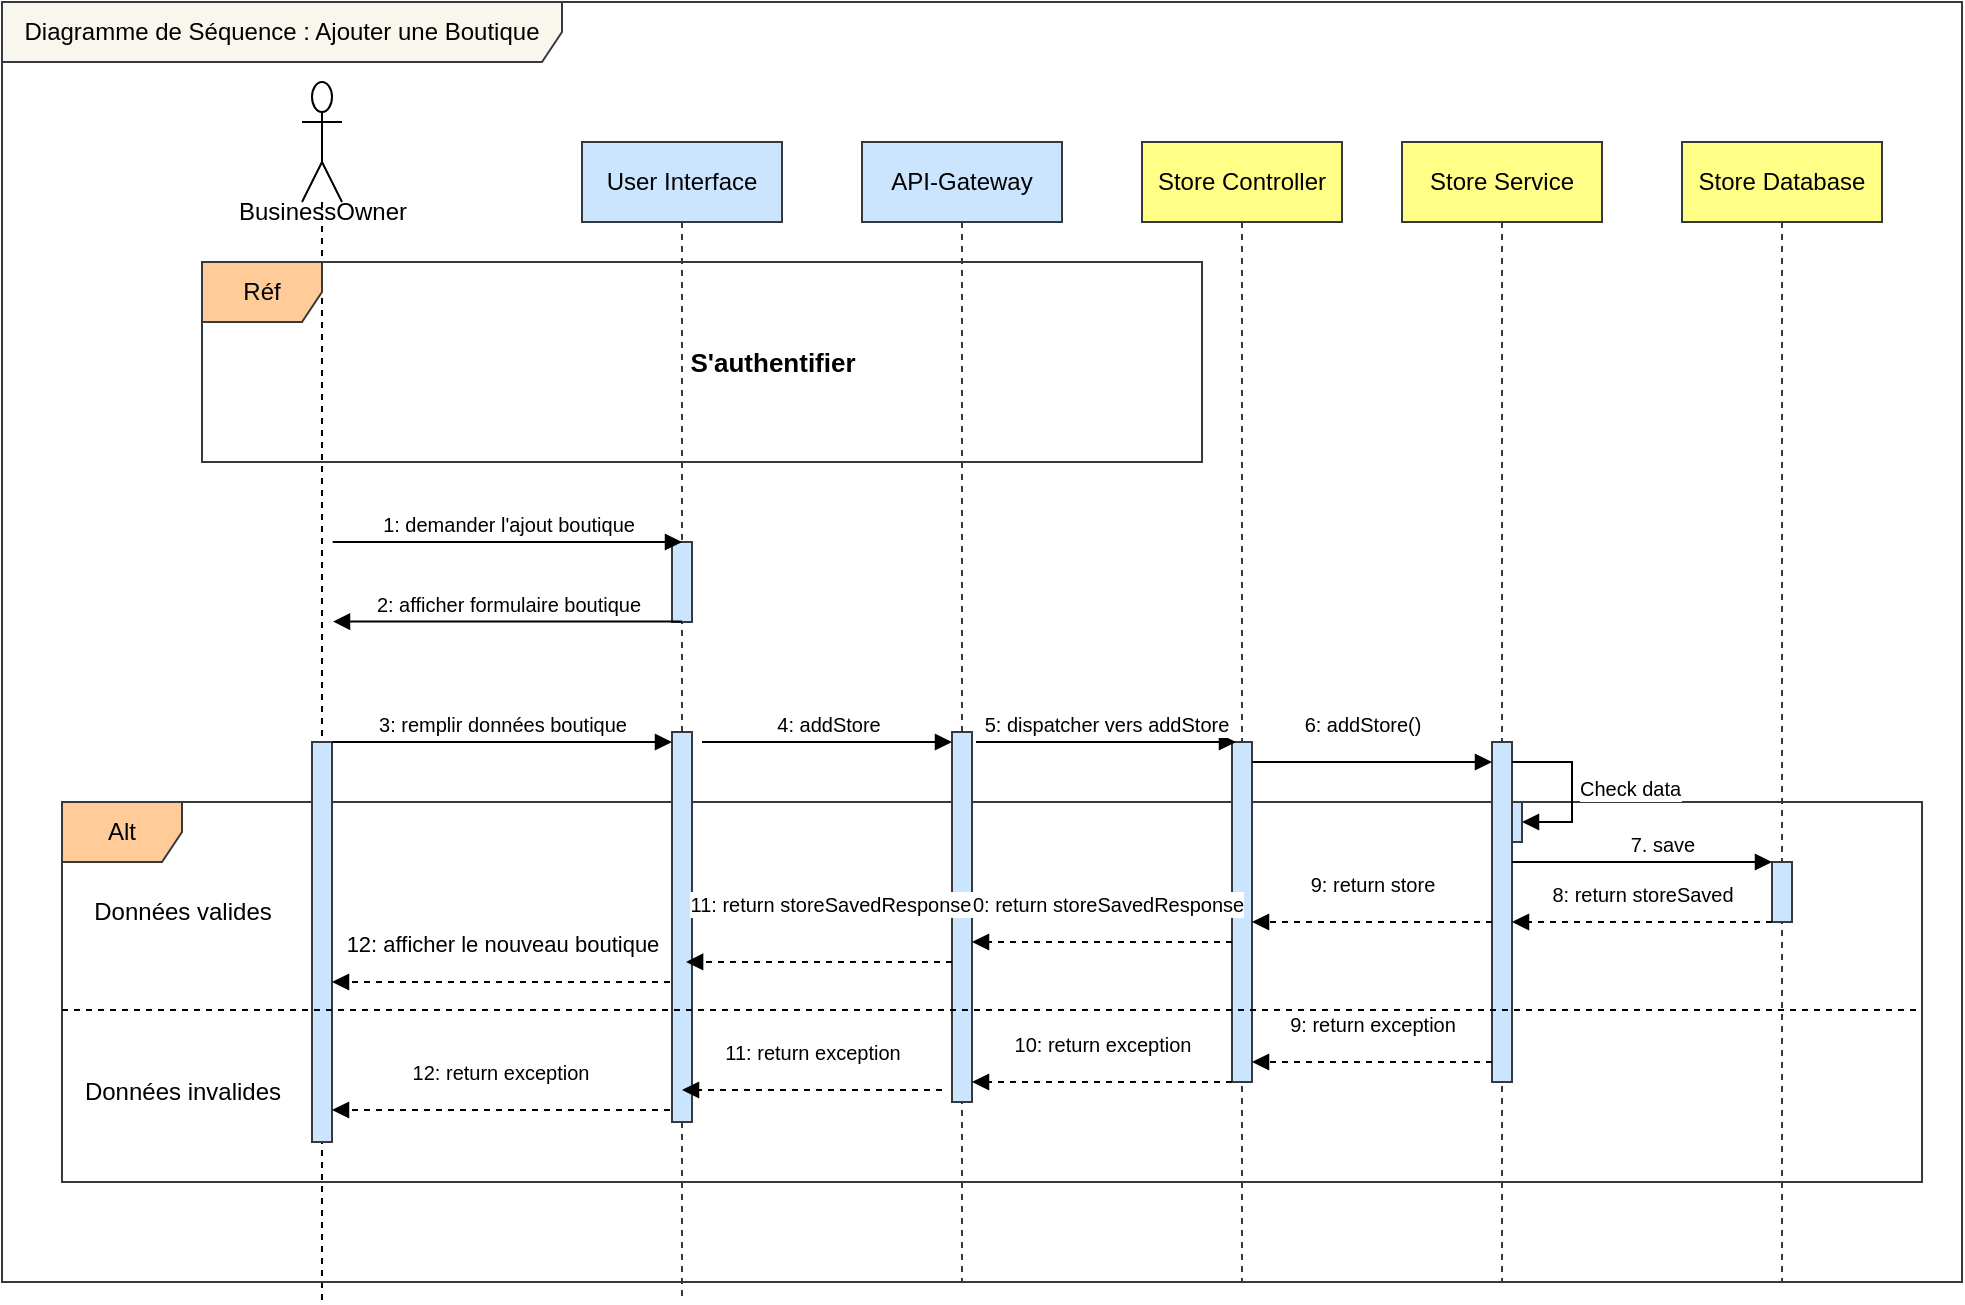 <mxfile version="24.7.16">
  <diagram name="Page-1" id="CUT6bJymwWr5IvbvF8DB">
    <mxGraphModel dx="1007" dy="523" grid="1" gridSize="10" guides="1" tooltips="1" connect="1" arrows="1" fold="1" page="1" pageScale="1" pageWidth="827" pageHeight="1169" math="0" shadow="0">
      <root>
        <mxCell id="0" />
        <mxCell id="1" parent="0" />
        <mxCell id="-UpK1C25vsjdMaOMGYt--1" value="Alt" style="shape=umlFrame;whiteSpace=wrap;html=1;pointerEvents=0;fillColor=#ffcc99;strokeColor=#36393d;" parent="1" vertex="1">
          <mxGeometry x="240" y="440" width="930" height="190" as="geometry" />
        </mxCell>
        <mxCell id="-UpK1C25vsjdMaOMGYt--2" value="" style="shape=umlLifeline;perimeter=lifelinePerimeter;whiteSpace=wrap;html=1;container=1;dropTarget=0;collapsible=0;recursiveResize=0;outlineConnect=0;portConstraint=eastwest;newEdgeStyle={&quot;curved&quot;:0,&quot;rounded&quot;:0};participant=umlActor;size=60;" parent="1" vertex="1">
          <mxGeometry x="360" y="80" width="20" height="610" as="geometry" />
        </mxCell>
        <mxCell id="-UpK1C25vsjdMaOMGYt--29" value="" style="html=1;points=[[0,0,0,0,5],[0,1,0,0,-5],[1,0,0,0,5],[1,1,0,0,-5]];perimeter=orthogonalPerimeter;outlineConnect=0;targetShapes=umlLifeline;portConstraint=eastwest;newEdgeStyle={&quot;curved&quot;:0,&quot;rounded&quot;:0};fillColor=#cce5ff;strokeColor=#36393d;" parent="-UpK1C25vsjdMaOMGYt--2" vertex="1">
          <mxGeometry x="5" y="330" width="10" height="200" as="geometry" />
        </mxCell>
        <mxCell id="-UpK1C25vsjdMaOMGYt--3" value="User Interface" style="shape=umlLifeline;perimeter=lifelinePerimeter;whiteSpace=wrap;html=1;container=1;dropTarget=0;collapsible=0;recursiveResize=0;outlineConnect=0;portConstraint=eastwest;newEdgeStyle={&quot;curved&quot;:0,&quot;rounded&quot;:0};fillColor=#cce5ff;strokeColor=#36393d;" parent="1" vertex="1">
          <mxGeometry x="500" y="110" width="100" height="580" as="geometry" />
        </mxCell>
        <mxCell id="-UpK1C25vsjdMaOMGYt--6" value="" style="html=1;points=[[0,0,0,0,5],[0,1,0,0,-5],[1,0,0,0,5],[1,1,0,0,-5]];perimeter=orthogonalPerimeter;outlineConnect=0;targetShapes=umlLifeline;portConstraint=eastwest;newEdgeStyle={&quot;curved&quot;:0,&quot;rounded&quot;:0};" parent="-UpK1C25vsjdMaOMGYt--3" vertex="1">
          <mxGeometry x="45" y="360" width="10" height="40" as="geometry" />
        </mxCell>
        <mxCell id="-UpK1C25vsjdMaOMGYt--30" value="" style="html=1;points=[[0,0,0,0,5],[0,1,0,0,-5],[1,0,0,0,5],[1,1,0,0,-5]];perimeter=orthogonalPerimeter;outlineConnect=0;targetShapes=umlLifeline;portConstraint=eastwest;newEdgeStyle={&quot;curved&quot;:0,&quot;rounded&quot;:0};fillColor=#cce5ff;strokeColor=#36393d;" parent="-UpK1C25vsjdMaOMGYt--3" vertex="1">
          <mxGeometry x="45" y="295" width="10" height="195" as="geometry" />
        </mxCell>
        <mxCell id="-UpK1C25vsjdMaOMGYt--25" value="" style="html=1;points=[[0,0,0,0,5],[0,1,0,0,-5],[1,0,0,0,5],[1,1,0,0,-5]];perimeter=orthogonalPerimeter;outlineConnect=0;targetShapes=umlLifeline;portConstraint=eastwest;newEdgeStyle={&quot;curved&quot;:0,&quot;rounded&quot;:0};fillColor=#cce5ff;strokeColor=#36393d;" parent="-UpK1C25vsjdMaOMGYt--3" vertex="1">
          <mxGeometry x="45" y="200" width="10" height="40" as="geometry" />
        </mxCell>
        <mxCell id="-UpK1C25vsjdMaOMGYt--9" value="API-Gateway" style="shape=umlLifeline;perimeter=lifelinePerimeter;whiteSpace=wrap;html=1;container=1;dropTarget=0;collapsible=0;recursiveResize=0;outlineConnect=0;portConstraint=eastwest;newEdgeStyle={&quot;curved&quot;:0,&quot;rounded&quot;:0};fillColor=#cce5ff;strokeColor=#36393d;" parent="1" vertex="1">
          <mxGeometry x="640" y="110" width="100" height="570" as="geometry" />
        </mxCell>
        <mxCell id="-UpK1C25vsjdMaOMGYt--32" value="" style="html=1;points=[[0,0,0,0,5],[0,1,0,0,-5],[1,0,0,0,5],[1,1,0,0,-5]];perimeter=orthogonalPerimeter;outlineConnect=0;targetShapes=umlLifeline;portConstraint=eastwest;newEdgeStyle={&quot;curved&quot;:0,&quot;rounded&quot;:0};fillColor=#cce5ff;strokeColor=#36393d;" parent="-UpK1C25vsjdMaOMGYt--9" vertex="1">
          <mxGeometry x="45" y="295" width="10" height="185" as="geometry" />
        </mxCell>
        <mxCell id="-UpK1C25vsjdMaOMGYt--16" value="Store Controller" style="shape=umlLifeline;perimeter=lifelinePerimeter;whiteSpace=wrap;html=1;container=1;dropTarget=0;collapsible=0;recursiveResize=0;outlineConnect=0;portConstraint=eastwest;newEdgeStyle={&quot;curved&quot;:0,&quot;rounded&quot;:0};fillColor=#ffff88;strokeColor=#36393d;" parent="1" vertex="1">
          <mxGeometry x="780" y="110" width="100" height="570" as="geometry" />
        </mxCell>
        <mxCell id="-UpK1C25vsjdMaOMGYt--19" value="Store Service" style="shape=umlLifeline;perimeter=lifelinePerimeter;whiteSpace=wrap;html=1;container=1;dropTarget=0;collapsible=0;recursiveResize=0;outlineConnect=0;portConstraint=eastwest;newEdgeStyle={&quot;curved&quot;:0,&quot;rounded&quot;:0};fillColor=#ffff88;strokeColor=#36393d;" parent="1" vertex="1">
          <mxGeometry x="910" y="110" width="100" height="570" as="geometry" />
        </mxCell>
        <mxCell id="-UpK1C25vsjdMaOMGYt--20" value="Store Database" style="shape=umlLifeline;perimeter=lifelinePerimeter;whiteSpace=wrap;html=1;container=1;dropTarget=0;collapsible=0;recursiveResize=0;outlineConnect=0;portConstraint=eastwest;newEdgeStyle={&quot;curved&quot;:0,&quot;rounded&quot;:0};fillColor=#ffff88;strokeColor=#36393d;" parent="1" vertex="1">
          <mxGeometry x="1050" y="110" width="100" height="570" as="geometry" />
        </mxCell>
        <mxCell id="-UpK1C25vsjdMaOMGYt--21" value="Réf" style="shape=umlFrame;whiteSpace=wrap;html=1;pointerEvents=0;fillColor=#ffcc99;strokeColor=#36393d;" parent="1" vertex="1">
          <mxGeometry x="310" y="170" width="500" height="100" as="geometry" />
        </mxCell>
        <mxCell id="-UpK1C25vsjdMaOMGYt--22" value="&lt;b&gt;&lt;font style=&quot;font-size: 13px;&quot;&gt;S&#39;authentifier&lt;/font&gt;&lt;/b&gt;" style="text;html=1;align=center;verticalAlign=middle;resizable=0;points=[];autosize=1;strokeColor=none;fillColor=none;" parent="1" vertex="1">
          <mxGeometry x="540" y="205" width="110" height="30" as="geometry" />
        </mxCell>
        <mxCell id="-UpK1C25vsjdMaOMGYt--26" value="&lt;font style=&quot;font-size: 10px;&quot;&gt;1: demander l&#39;ajout boutique&lt;/font&gt;" style="html=1;verticalAlign=bottom;endArrow=block;curved=0;rounded=0;" parent="1" edge="1">
          <mxGeometry width="80" relative="1" as="geometry">
            <mxPoint x="375.31" y="310" as="sourcePoint" />
            <mxPoint x="550" y="310" as="targetPoint" />
          </mxGeometry>
        </mxCell>
        <mxCell id="-UpK1C25vsjdMaOMGYt--27" value="&lt;font style=&quot;font-size: 10px;&quot;&gt;2: afficher formulaire boutique&lt;/font&gt;" style="html=1;verticalAlign=bottom;endArrow=block;curved=0;rounded=0;entryX=1;entryY=1;entryDx=0;entryDy=-5;entryPerimeter=0;" parent="1" edge="1">
          <mxGeometry width="80" relative="1" as="geometry">
            <mxPoint x="550" y="349.76" as="sourcePoint" />
            <mxPoint x="375.5" y="349.76" as="targetPoint" />
          </mxGeometry>
        </mxCell>
        <mxCell id="-UpK1C25vsjdMaOMGYt--28" value="&lt;font style=&quot;font-size: 10px;&quot;&gt;3: remplir données boutique&lt;/font&gt;" style="html=1;verticalAlign=bottom;endArrow=block;curved=0;rounded=0;entryX=0;entryY=0;entryDx=0;entryDy=5;entryPerimeter=0;" parent="1" source="-UpK1C25vsjdMaOMGYt--29" target="-UpK1C25vsjdMaOMGYt--30" edge="1">
          <mxGeometry width="80" relative="1" as="geometry">
            <mxPoint x="380" y="410" as="sourcePoint" />
            <mxPoint x="540" y="410" as="targetPoint" />
          </mxGeometry>
        </mxCell>
        <mxCell id="-UpK1C25vsjdMaOMGYt--31" value="&lt;font style=&quot;font-size: 10px;&quot;&gt;4: addStore&lt;/font&gt;" style="html=1;verticalAlign=bottom;endArrow=block;curved=0;rounded=0;entryX=0;entryY=0;entryDx=0;entryDy=5;entryPerimeter=0;" parent="1" target="-UpK1C25vsjdMaOMGYt--32" edge="1">
          <mxGeometry width="80" relative="1" as="geometry">
            <mxPoint x="560" y="410" as="sourcePoint" />
            <mxPoint x="680" y="410" as="targetPoint" />
          </mxGeometry>
        </mxCell>
        <mxCell id="-UpK1C25vsjdMaOMGYt--33" value="" style="html=1;points=[[0,0,0,0,5],[0,1,0,0,-5],[1,0,0,0,5],[1,1,0,0,-5]];perimeter=orthogonalPerimeter;outlineConnect=0;targetShapes=umlLifeline;portConstraint=eastwest;newEdgeStyle={&quot;curved&quot;:0,&quot;rounded&quot;:0};fillColor=#cce5ff;strokeColor=#36393d;" parent="1" vertex="1">
          <mxGeometry x="825" y="410" width="10" height="170" as="geometry" />
        </mxCell>
        <mxCell id="-UpK1C25vsjdMaOMGYt--34" value="" style="html=1;points=[[0,0,0,0,5],[0,1,0,0,-5],[1,0,0,0,5],[1,1,0,0,-5]];perimeter=orthogonalPerimeter;outlineConnect=0;targetShapes=umlLifeline;portConstraint=eastwest;newEdgeStyle={&quot;curved&quot;:0,&quot;rounded&quot;:0};fillColor=#cce5ff;strokeColor=#36393d;" parent="1" vertex="1">
          <mxGeometry x="955" y="410" width="10" height="170" as="geometry" />
        </mxCell>
        <mxCell id="-UpK1C25vsjdMaOMGYt--35" value="&lt;font style=&quot;font-size: 10px;&quot;&gt;5: dispatcher vers addStore&lt;/font&gt;" style="html=1;verticalAlign=bottom;endArrow=block;curved=0;rounded=0;" parent="1" edge="1">
          <mxGeometry width="80" relative="1" as="geometry">
            <mxPoint x="697" y="410" as="sourcePoint" />
            <mxPoint x="827" y="410" as="targetPoint" />
          </mxGeometry>
        </mxCell>
        <mxCell id="-UpK1C25vsjdMaOMGYt--36" value="&lt;font style=&quot;font-size: 10px;&quot;&gt;6: addStore()&lt;/font&gt;" style="html=1;verticalAlign=bottom;endArrow=block;curved=0;rounded=0;" parent="1" source="-UpK1C25vsjdMaOMGYt--33" target="-UpK1C25vsjdMaOMGYt--34" edge="1">
          <mxGeometry x="-0.083" y="10" width="80" relative="1" as="geometry">
            <mxPoint x="840" y="420" as="sourcePoint" />
            <mxPoint x="910" y="420" as="targetPoint" />
            <Array as="points">
              <mxPoint x="880" y="420" />
            </Array>
            <mxPoint as="offset" />
          </mxGeometry>
        </mxCell>
        <mxCell id="-UpK1C25vsjdMaOMGYt--37" value="" style="html=1;points=[[0,0,0,0,5],[0,1,0,0,-5],[1,0,0,0,5],[1,1,0,0,-5]];perimeter=orthogonalPerimeter;outlineConnect=0;targetShapes=umlLifeline;portConstraint=eastwest;newEdgeStyle={&quot;curved&quot;:0,&quot;rounded&quot;:0};fillColor=#cce5ff;strokeColor=#36393d;" parent="1" vertex="1">
          <mxGeometry x="1095" y="470" width="10" height="30" as="geometry" />
        </mxCell>
        <mxCell id="-UpK1C25vsjdMaOMGYt--38" value="&lt;font style=&quot;font-size: 10px;&quot;&gt;Check data&lt;/font&gt;" style="html=1;align=left;spacingLeft=2;endArrow=block;rounded=0;edgeStyle=orthogonalEdgeStyle;curved=0;rounded=0;" parent="1" edge="1">
          <mxGeometry x="-0.005" relative="1" as="geometry">
            <mxPoint x="965" y="420" as="sourcePoint" />
            <Array as="points">
              <mxPoint x="995" y="450" />
            </Array>
            <mxPoint x="970" y="450" as="targetPoint" />
            <mxPoint as="offset" />
          </mxGeometry>
        </mxCell>
        <mxCell id="-UpK1C25vsjdMaOMGYt--39" value="" style="html=1;points=[[0,0,0,0,5],[0,1,0,0,-5],[1,0,0,0,5],[1,1,0,0,-5]];perimeter=orthogonalPerimeter;outlineConnect=0;targetShapes=umlLifeline;portConstraint=eastwest;newEdgeStyle={&quot;curved&quot;:0,&quot;rounded&quot;:0};fillColor=#cce5ff;strokeColor=#36393d;" parent="1" vertex="1">
          <mxGeometry x="965" y="440" width="5" height="20" as="geometry" />
        </mxCell>
        <mxCell id="-UpK1C25vsjdMaOMGYt--40" value="&lt;font style=&quot;font-size: 10px;&quot;&gt;7. save&lt;/font&gt;" style="html=1;verticalAlign=bottom;endArrow=block;rounded=0;" parent="1" target="-UpK1C25vsjdMaOMGYt--37" edge="1">
          <mxGeometry x="0.154" width="80" relative="1" as="geometry">
            <mxPoint x="965" y="470" as="sourcePoint" />
            <mxPoint x="1090" y="470" as="targetPoint" />
            <mxPoint as="offset" />
          </mxGeometry>
        </mxCell>
        <mxCell id="-UpK1C25vsjdMaOMGYt--42" value="&lt;font style=&quot;font-size: 10px;&quot;&gt;8: return storeSaved&lt;/font&gt;" style="html=1;verticalAlign=bottom;endArrow=block;rounded=0;dashed=1;" parent="1" source="-UpK1C25vsjdMaOMGYt--37" target="-UpK1C25vsjdMaOMGYt--34" edge="1">
          <mxGeometry y="-5" width="80" relative="1" as="geometry">
            <mxPoint x="1035" y="530" as="sourcePoint" />
            <mxPoint x="990" y="600" as="targetPoint" />
            <Array as="points">
              <mxPoint x="1060" y="500" />
            </Array>
            <mxPoint as="offset" />
          </mxGeometry>
        </mxCell>
        <mxCell id="-UpK1C25vsjdMaOMGYt--43" value="&lt;font style=&quot;font-size: 10px;&quot;&gt;9: return store&lt;/font&gt;" style="html=1;verticalAlign=bottom;endArrow=block;rounded=0;dashed=1;" parent="1" target="-UpK1C25vsjdMaOMGYt--33" edge="1">
          <mxGeometry y="-10" width="80" relative="1" as="geometry">
            <mxPoint x="955" y="500" as="sourcePoint" />
            <mxPoint x="850" y="500" as="targetPoint" />
            <mxPoint as="offset" />
          </mxGeometry>
        </mxCell>
        <mxCell id="-UpK1C25vsjdMaOMGYt--44" value="&lt;font style=&quot;font-size: 10px;&quot;&gt;10: return storeSavedResponse&lt;/font&gt;" style="html=1;verticalAlign=bottom;endArrow=block;rounded=0;dashed=1;" parent="1" edge="1">
          <mxGeometry y="-10" width="80" relative="1" as="geometry">
            <mxPoint x="825" y="510" as="sourcePoint" />
            <mxPoint x="695" y="510" as="targetPoint" />
            <mxPoint as="offset" />
          </mxGeometry>
        </mxCell>
        <mxCell id="-UpK1C25vsjdMaOMGYt--45" value="&lt;font style=&quot;font-size: 10px;&quot;&gt;11: return storeSavedResponse&lt;/font&gt;" style="html=1;verticalAlign=bottom;endArrow=block;rounded=0;entryX=0.705;entryY=0.667;entryDx=0;entryDy=0;entryPerimeter=0;dashed=1;" parent="1" edge="1">
          <mxGeometry x="-0.077" y="-20" width="80" relative="1" as="geometry">
            <mxPoint x="685" y="519.995" as="sourcePoint" />
            <mxPoint x="552.05" y="519.995" as="targetPoint" />
            <mxPoint as="offset" />
          </mxGeometry>
        </mxCell>
        <mxCell id="-UpK1C25vsjdMaOMGYt--47" value="12: afficher le nouveau boutique" style="html=1;verticalAlign=bottom;endArrow=block;rounded=0;dashed=1;" parent="1" target="-UpK1C25vsjdMaOMGYt--29" edge="1">
          <mxGeometry y="-10" width="80" relative="1" as="geometry">
            <mxPoint x="544" y="530" as="sourcePoint" />
            <mxPoint x="414" y="530" as="targetPoint" />
            <mxPoint as="offset" />
          </mxGeometry>
        </mxCell>
        <mxCell id="-UpK1C25vsjdMaOMGYt--49" value="Données valides" style="text;html=1;align=center;verticalAlign=middle;resizable=0;points=[];autosize=1;strokeColor=none;fillColor=none;" parent="1" vertex="1">
          <mxGeometry x="245" y="480" width="110" height="30" as="geometry" />
        </mxCell>
        <mxCell id="-UpK1C25vsjdMaOMGYt--50" value="Données invalides" style="text;html=1;align=center;verticalAlign=middle;resizable=0;points=[];autosize=1;strokeColor=none;fillColor=none;" parent="1" vertex="1">
          <mxGeometry x="240" y="570" width="120" height="30" as="geometry" />
        </mxCell>
        <mxCell id="-UpK1C25vsjdMaOMGYt--52" value="&lt;font style=&quot;font-size: 10px;&quot;&gt;9: return exception&lt;/font&gt;" style="html=1;verticalAlign=bottom;endArrow=block;rounded=0;dashed=1;" parent="1" edge="1">
          <mxGeometry y="-10" width="80" relative="1" as="geometry">
            <mxPoint x="955" y="570" as="sourcePoint" />
            <mxPoint x="835" y="570" as="targetPoint" />
            <mxPoint as="offset" />
          </mxGeometry>
        </mxCell>
        <mxCell id="-UpK1C25vsjdMaOMGYt--53" value="&lt;font style=&quot;font-size: 10px;&quot;&gt;10: return &lt;/font&gt;&lt;font style=&quot;font-size: 10px;&quot;&gt;exception&lt;/font&gt;" style="html=1;verticalAlign=bottom;endArrow=block;rounded=0;dashed=1;" parent="1" edge="1">
          <mxGeometry y="-10" width="80" relative="1" as="geometry">
            <mxPoint x="825" y="580" as="sourcePoint" />
            <mxPoint x="695" y="580" as="targetPoint" />
            <mxPoint as="offset" />
          </mxGeometry>
        </mxCell>
        <mxCell id="-UpK1C25vsjdMaOMGYt--54" value="&lt;font style=&quot;font-size: 10px;&quot;&gt;11: return &lt;/font&gt;&lt;font style=&quot;font-size: 10px;&quot;&gt;exception&lt;/font&gt;" style="html=1;verticalAlign=bottom;endArrow=block;rounded=0;dashed=1;" parent="1" edge="1">
          <mxGeometry y="-10" width="80" relative="1" as="geometry">
            <mxPoint x="680" y="584" as="sourcePoint" />
            <mxPoint x="550" y="584" as="targetPoint" />
            <mxPoint as="offset" />
          </mxGeometry>
        </mxCell>
        <mxCell id="-UpK1C25vsjdMaOMGYt--55" value="&lt;font style=&quot;font-size: 10px;&quot;&gt;12: &lt;/font&gt;&lt;font style=&quot;font-size: 10px;&quot;&gt;return &lt;/font&gt;&lt;font style=&quot;font-size: 10px;&quot;&gt;exception&lt;/font&gt;" style="html=1;verticalAlign=bottom;endArrow=block;rounded=0;dashed=1;" parent="1" target="-UpK1C25vsjdMaOMGYt--29" edge="1">
          <mxGeometry x="0.004" y="-10" width="80" relative="1" as="geometry">
            <mxPoint x="544" y="594" as="sourcePoint" />
            <mxPoint x="380" y="594" as="targetPoint" />
            <mxPoint as="offset" />
          </mxGeometry>
        </mxCell>
        <mxCell id="-UpK1C25vsjdMaOMGYt--56" value="" style="line;strokeWidth=1;fillColor=none;align=left;verticalAlign=middle;spacingTop=-1;spacingLeft=3;spacingRight=3;rotatable=0;labelPosition=right;points=[];portConstraint=eastwest;strokeColor=inherit;dashed=1;" parent="1" vertex="1">
          <mxGeometry x="240" y="540" width="930" height="8" as="geometry" />
        </mxCell>
        <mxCell id="-UpK1C25vsjdMaOMGYt--57" value="Diagramme de Séquence : Ajouter une Boutique" style="shape=umlFrame;whiteSpace=wrap;html=1;pointerEvents=0;width=280;height=30;fillColor=#f9f7ed;strokeColor=#36393d;" parent="1" vertex="1">
          <mxGeometry x="210" y="40" width="980" height="640" as="geometry" />
        </mxCell>
        <mxCell id="WP6GgHHAuhvXwPAojKjH-1" value="BusinessOwner" style="text;html=1;align=center;verticalAlign=middle;resizable=0;points=[];autosize=1;strokeColor=none;fillColor=none;" parent="1" vertex="1">
          <mxGeometry x="315" y="130" width="110" height="30" as="geometry" />
        </mxCell>
      </root>
    </mxGraphModel>
  </diagram>
</mxfile>
